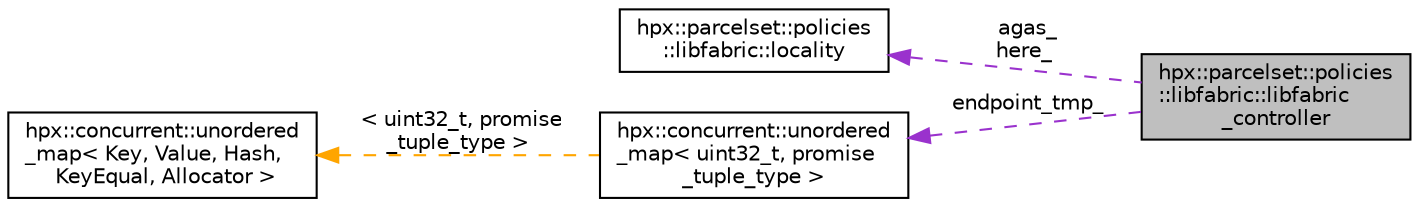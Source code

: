 digraph "hpx::parcelset::policies::libfabric::libfabric_controller"
{
  edge [fontname="Helvetica",fontsize="10",labelfontname="Helvetica",labelfontsize="10"];
  node [fontname="Helvetica",fontsize="10",shape=record];
  rankdir="LR";
  Node1 [label="hpx::parcelset::policies\l::libfabric::libfabric\l_controller",height=0.2,width=0.4,color="black", fillcolor="grey75", style="filled", fontcolor="black"];
  Node2 -> Node1 [dir="back",color="darkorchid3",fontsize="10",style="dashed",label=" agas_\nhere_" ,fontname="Helvetica"];
  Node2 [label="hpx::parcelset::policies\l::libfabric::locality",height=0.2,width=0.4,color="black", fillcolor="white", style="filled",URL="$d2/d9c/structhpx_1_1parcelset_1_1policies_1_1libfabric_1_1locality.html"];
  Node3 -> Node1 [dir="back",color="darkorchid3",fontsize="10",style="dashed",label=" endpoint_tmp_" ,fontname="Helvetica"];
  Node3 [label="hpx::concurrent::unordered\l_map\< uint32_t, promise\l_tuple_type \>",height=0.2,width=0.4,color="black", fillcolor="white", style="filled",URL="$d7/dc7/classhpx_1_1concurrent_1_1unordered__map.html"];
  Node4 -> Node3 [dir="back",color="orange",fontsize="10",style="dashed",label=" \< uint32_t, promise\l_tuple_type \>" ,fontname="Helvetica"];
  Node4 [label="hpx::concurrent::unordered\l_map\< Key, Value, Hash,\l KeyEqual, Allocator \>",height=0.2,width=0.4,color="black", fillcolor="white", style="filled",URL="$d7/dc7/classhpx_1_1concurrent_1_1unordered__map.html"];
}
